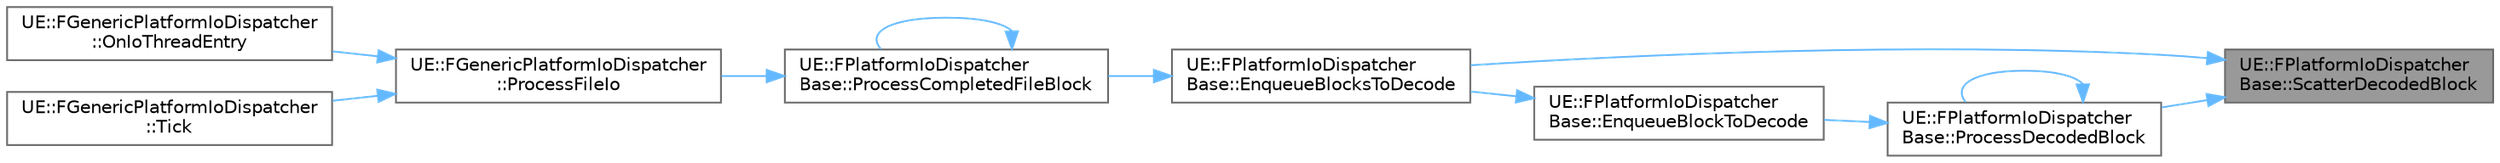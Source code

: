 digraph "UE::FPlatformIoDispatcherBase::ScatterDecodedBlock"
{
 // INTERACTIVE_SVG=YES
 // LATEX_PDF_SIZE
  bgcolor="transparent";
  edge [fontname=Helvetica,fontsize=10,labelfontname=Helvetica,labelfontsize=10];
  node [fontname=Helvetica,fontsize=10,shape=box,height=0.2,width=0.4];
  rankdir="RL";
  Node1 [id="Node000001",label="UE::FPlatformIoDispatcher\lBase::ScatterDecodedBlock",height=0.2,width=0.4,color="gray40", fillcolor="grey60", style="filled", fontcolor="black",tooltip=" "];
  Node1 -> Node2 [id="edge1_Node000001_Node000002",dir="back",color="steelblue1",style="solid",tooltip=" "];
  Node2 [id="Node000002",label="UE::FPlatformIoDispatcher\lBase::EnqueueBlocksToDecode",height=0.2,width=0.4,color="grey40", fillcolor="white", style="filled",URL="$df/de7/classUE_1_1FPlatformIoDispatcherBase.html#a6198b9bd0e642c18bb3f0bde06080dbc",tooltip=" "];
  Node2 -> Node3 [id="edge2_Node000002_Node000003",dir="back",color="steelblue1",style="solid",tooltip=" "];
  Node3 [id="Node000003",label="UE::FPlatformIoDispatcher\lBase::ProcessCompletedFileBlock",height=0.2,width=0.4,color="grey40", fillcolor="white", style="filled",URL="$df/de7/classUE_1_1FPlatformIoDispatcherBase.html#afd781c70bdaab86ad08e62c95e6066c8",tooltip=" "];
  Node3 -> Node3 [id="edge3_Node000003_Node000003",dir="back",color="steelblue1",style="solid",tooltip=" "];
  Node3 -> Node4 [id="edge4_Node000003_Node000004",dir="back",color="steelblue1",style="solid",tooltip=" "];
  Node4 [id="Node000004",label="UE::FGenericPlatformIoDispatcher\l::ProcessFileIo",height=0.2,width=0.4,color="grey40", fillcolor="white", style="filled",URL="$d8/d12/classUE_1_1FGenericPlatformIoDispatcher.html#abca7429c89f0fe76dfdd19c3608343a0",tooltip=" "];
  Node4 -> Node5 [id="edge5_Node000004_Node000005",dir="back",color="steelblue1",style="solid",tooltip=" "];
  Node5 [id="Node000005",label="UE::FGenericPlatformIoDispatcher\l::OnIoThreadEntry",height=0.2,width=0.4,color="grey40", fillcolor="white", style="filled",URL="$d8/d12/classUE_1_1FGenericPlatformIoDispatcher.html#ad8ce116d5631551c4757b2355dd1c4fa",tooltip=" "];
  Node4 -> Node6 [id="edge6_Node000004_Node000006",dir="back",color="steelblue1",style="solid",tooltip=" "];
  Node6 [id="Node000006",label="UE::FGenericPlatformIoDispatcher\l::Tick",height=0.2,width=0.4,color="grey40", fillcolor="white", style="filled",URL="$d8/d12/classUE_1_1FGenericPlatformIoDispatcher.html#a0b6d356bb465440ef960bd1123971e45",tooltip="Tick the dispatcher."];
  Node1 -> Node7 [id="edge7_Node000001_Node000007",dir="back",color="steelblue1",style="solid",tooltip=" "];
  Node7 [id="Node000007",label="UE::FPlatformIoDispatcher\lBase::ProcessDecodedBlock",height=0.2,width=0.4,color="grey40", fillcolor="white", style="filled",URL="$df/de7/classUE_1_1FPlatformIoDispatcherBase.html#ae978f898d01483bac4091175e16e203e",tooltip=" "];
  Node7 -> Node8 [id="edge8_Node000007_Node000008",dir="back",color="steelblue1",style="solid",tooltip=" "];
  Node8 [id="Node000008",label="UE::FPlatformIoDispatcher\lBase::EnqueueBlockToDecode",height=0.2,width=0.4,color="grey40", fillcolor="white", style="filled",URL="$df/de7/classUE_1_1FPlatformIoDispatcherBase.html#a3cd37f00c3b3de67867bf66c407b3c60",tooltip=" "];
  Node8 -> Node2 [id="edge9_Node000008_Node000002",dir="back",color="steelblue1",style="solid",tooltip=" "];
  Node7 -> Node7 [id="edge10_Node000007_Node000007",dir="back",color="steelblue1",style="solid",tooltip=" "];
}
